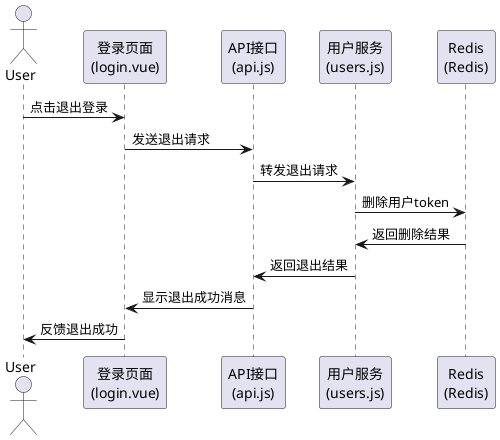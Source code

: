 @startuml
actor User
participant "登录页面\n(login.vue)" as LoginPage
participant "API接口\n(api.js)" as Api
participant "用户服务\n(users.js)" as UserService
participant "Redis\n(Redis)" as Redis

User -> LoginPage: 点击退出登录
LoginPage -> Api: 发送退出请求
Api -> UserService: 转发退出请求
UserService -> Redis: 删除用户token
Redis -> UserService: 返回删除结果
UserService -> Api: 返回退出结果
Api -> LoginPage: 显示退出成功消息
LoginPage -> User: 反馈退出成功
@enduml
